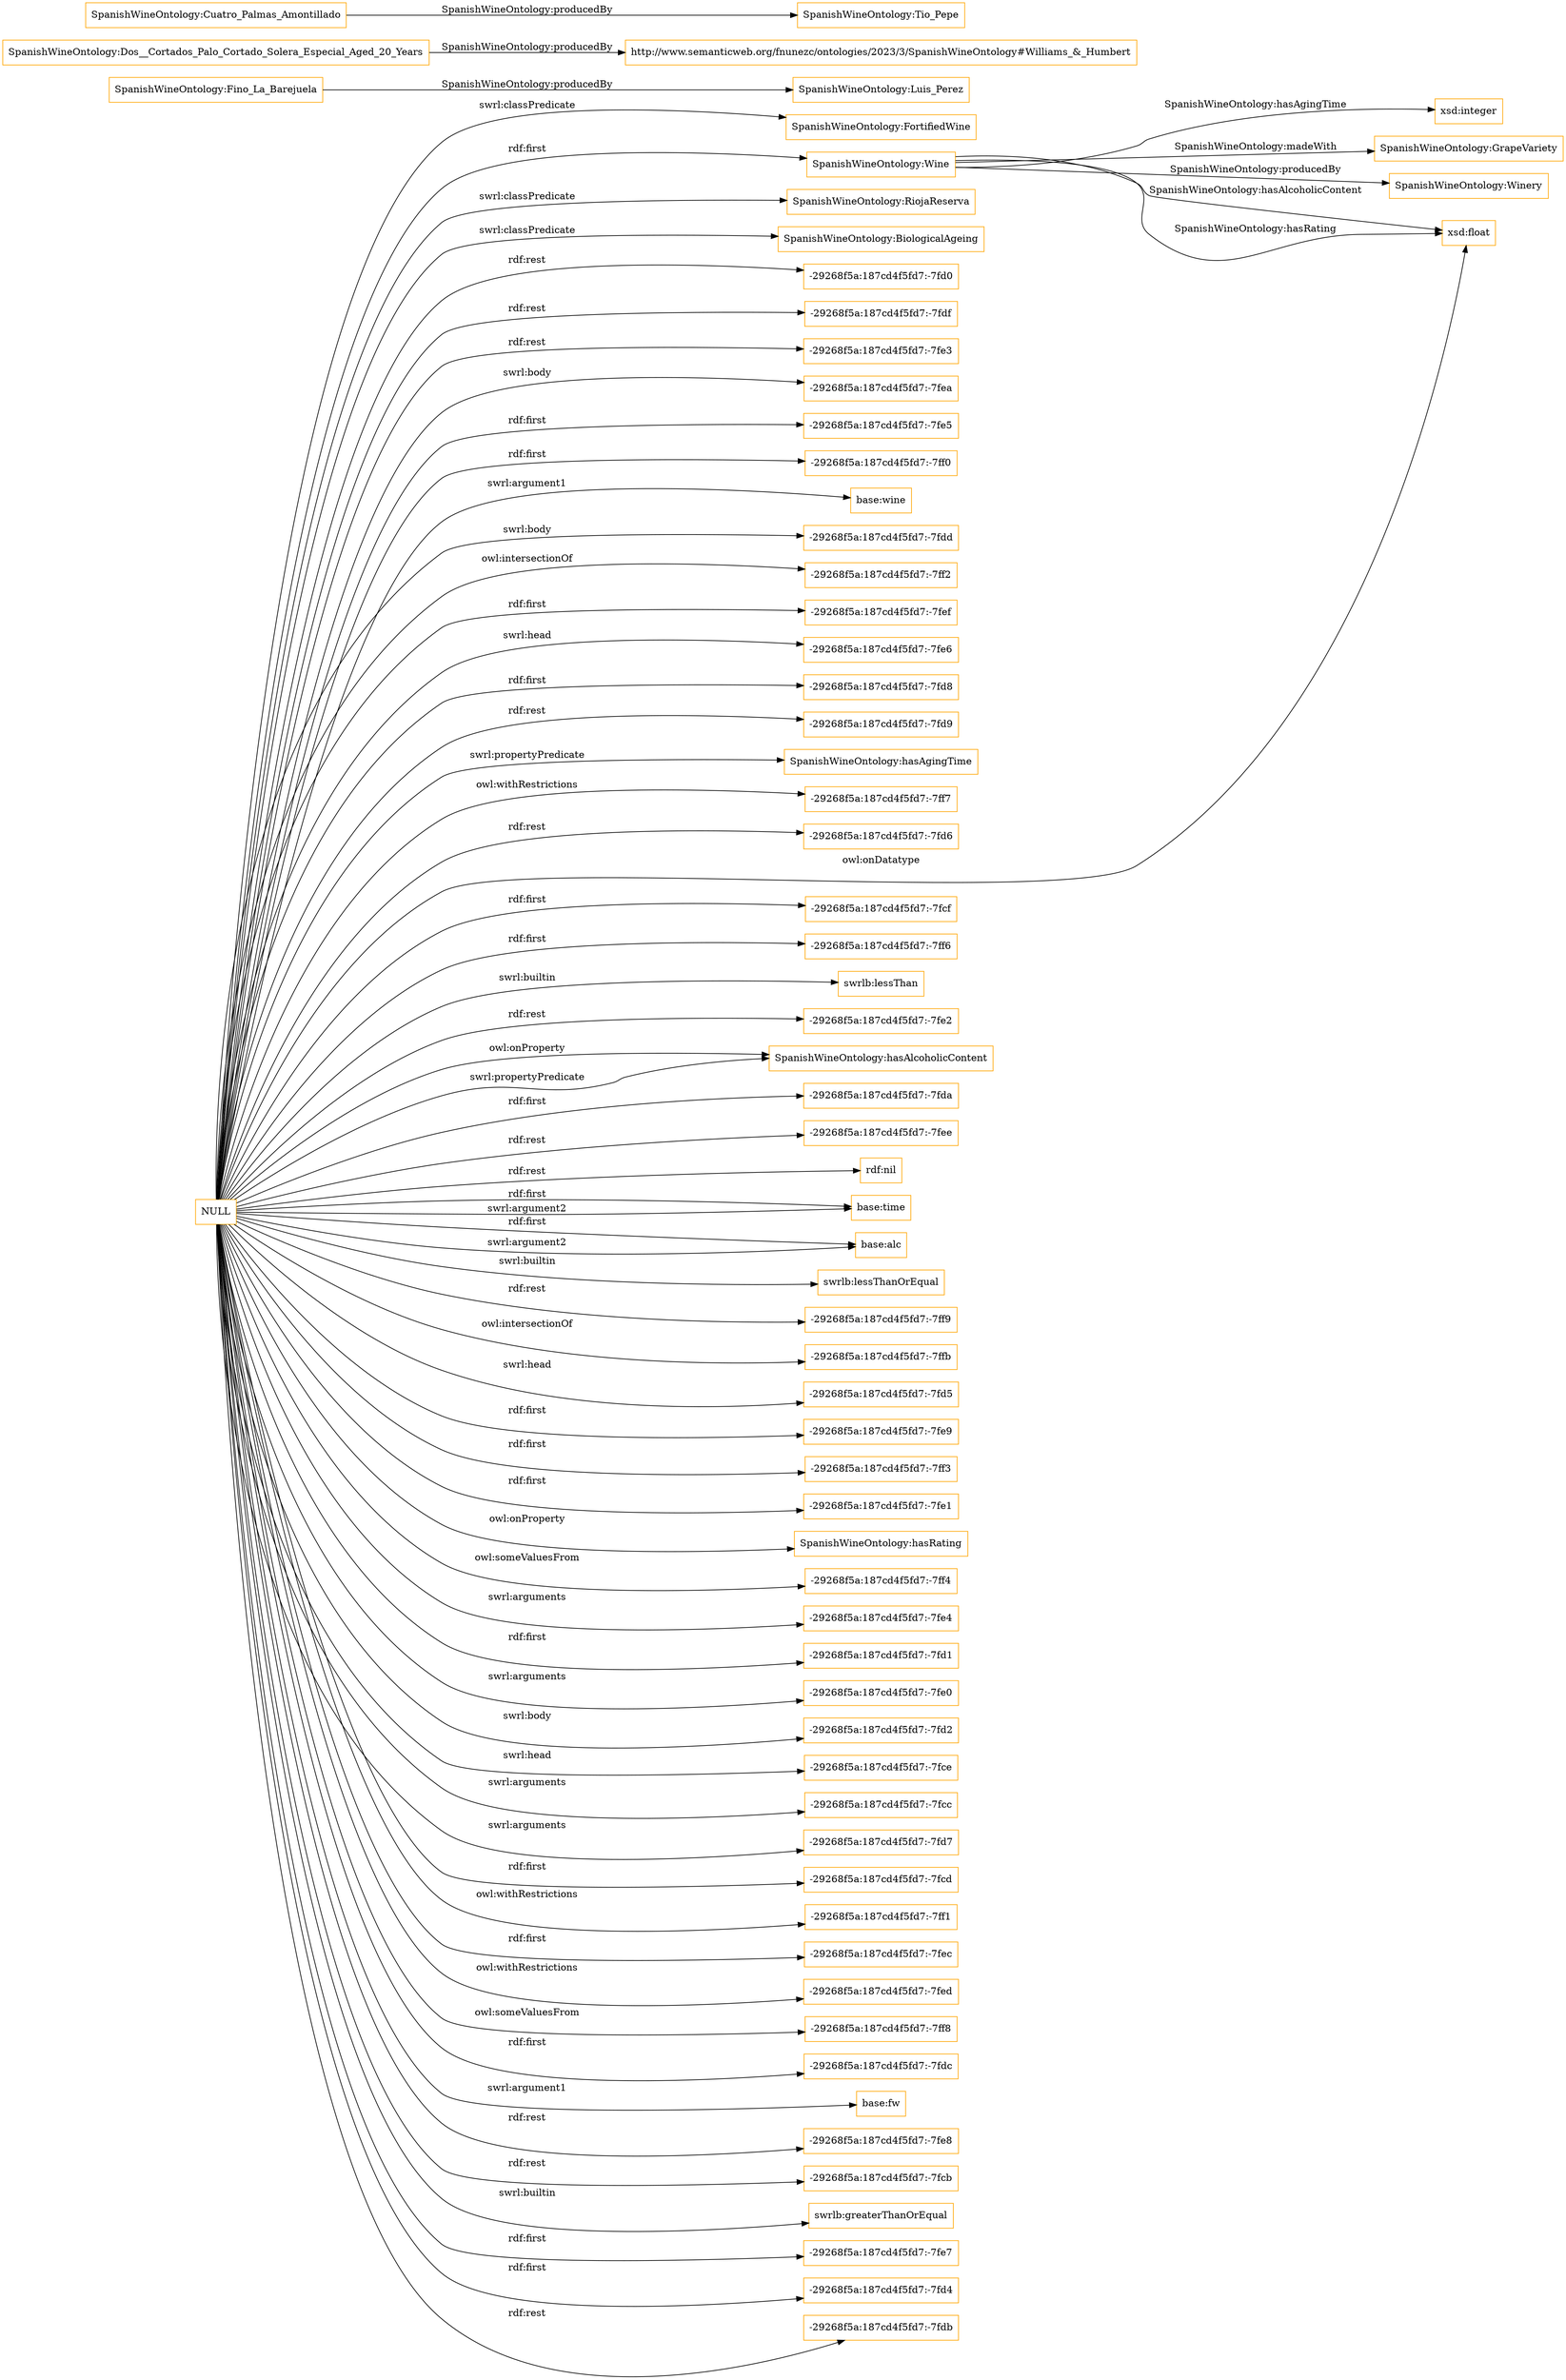 digraph ar2dtool_diagram { 
rankdir=LR;
size="1501"
node [shape = rectangle, color="orange"]; "SpanishWineOntology:GrapeVariety" "SpanishWineOntology:FortifiedWine" "SpanishWineOntology:Wine" "SpanishWineOntology:Winery" "SpanishWineOntology:RiojaReserva" "SpanishWineOntology:BiologicalAgeing" ; /*classes style*/
	"SpanishWineOntology:Fino_La_Barejuela" -> "SpanishWineOntology:Luis_Perez" [ label = "SpanishWineOntology:producedBy" ];
	"SpanishWineOntology:Dos__Cortados_Palo_Cortado_Solera_Especial_Aged_20_Years" -> "http://www.semanticweb.org/fnunezc/ontologies/2023/3/SpanishWineOntology#Williams_&_Humbert" [ label = "SpanishWineOntology:producedBy" ];
	"SpanishWineOntology:Cuatro_Palmas_Amontillado" -> "SpanishWineOntology:Tio_Pepe" [ label = "SpanishWineOntology:producedBy" ];
	"NULL" -> "SpanishWineOntology:Wine" [ label = "rdf:first" ];
	"NULL" -> "-29268f5a:187cd4f5fd7:-7fd0" [ label = "rdf:rest" ];
	"NULL" -> "-29268f5a:187cd4f5fd7:-7fdf" [ label = "rdf:rest" ];
	"NULL" -> "-29268f5a:187cd4f5fd7:-7fe3" [ label = "rdf:rest" ];
	"NULL" -> "SpanishWineOntology:FortifiedWine" [ label = "swrl:classPredicate" ];
	"NULL" -> "-29268f5a:187cd4f5fd7:-7fea" [ label = "swrl:body" ];
	"NULL" -> "-29268f5a:187cd4f5fd7:-7fe5" [ label = "rdf:first" ];
	"NULL" -> "-29268f5a:187cd4f5fd7:-7ff0" [ label = "rdf:first" ];
	"NULL" -> "base:wine" [ label = "swrl:argument1" ];
	"NULL" -> "-29268f5a:187cd4f5fd7:-7fdd" [ label = "swrl:body" ];
	"NULL" -> "-29268f5a:187cd4f5fd7:-7ff2" [ label = "owl:intersectionOf" ];
	"NULL" -> "-29268f5a:187cd4f5fd7:-7fef" [ label = "rdf:first" ];
	"NULL" -> "-29268f5a:187cd4f5fd7:-7fe6" [ label = "swrl:head" ];
	"NULL" -> "-29268f5a:187cd4f5fd7:-7fd8" [ label = "rdf:first" ];
	"NULL" -> "-29268f5a:187cd4f5fd7:-7fd9" [ label = "rdf:rest" ];
	"NULL" -> "SpanishWineOntology:hasAgingTime" [ label = "swrl:propertyPredicate" ];
	"NULL" -> "-29268f5a:187cd4f5fd7:-7ff7" [ label = "owl:withRestrictions" ];
	"NULL" -> "-29268f5a:187cd4f5fd7:-7fd6" [ label = "rdf:rest" ];
	"NULL" -> "xsd:float" [ label = "owl:onDatatype" ];
	"NULL" -> "-29268f5a:187cd4f5fd7:-7fcf" [ label = "rdf:first" ];
	"NULL" -> "-29268f5a:187cd4f5fd7:-7ff6" [ label = "rdf:first" ];
	"NULL" -> "swrlb:lessThan" [ label = "swrl:builtin" ];
	"NULL" -> "-29268f5a:187cd4f5fd7:-7fe2" [ label = "rdf:rest" ];
	"NULL" -> "SpanishWineOntology:hasAlcoholicContent" [ label = "owl:onProperty" ];
	"NULL" -> "-29268f5a:187cd4f5fd7:-7fda" [ label = "rdf:first" ];
	"NULL" -> "-29268f5a:187cd4f5fd7:-7fee" [ label = "rdf:rest" ];
	"NULL" -> "rdf:nil" [ label = "rdf:rest" ];
	"NULL" -> "base:time" [ label = "rdf:first" ];
	"NULL" -> "base:alc" [ label = "rdf:first" ];
	"NULL" -> "swrlb:lessThanOrEqual" [ label = "swrl:builtin" ];
	"NULL" -> "-29268f5a:187cd4f5fd7:-7ff9" [ label = "rdf:rest" ];
	"NULL" -> "SpanishWineOntology:RiojaReserva" [ label = "swrl:classPredicate" ];
	"NULL" -> "-29268f5a:187cd4f5fd7:-7ffb" [ label = "owl:intersectionOf" ];
	"NULL" -> "-29268f5a:187cd4f5fd7:-7fd5" [ label = "swrl:head" ];
	"NULL" -> "-29268f5a:187cd4f5fd7:-7fe9" [ label = "rdf:first" ];
	"NULL" -> "-29268f5a:187cd4f5fd7:-7ff3" [ label = "rdf:first" ];
	"NULL" -> "-29268f5a:187cd4f5fd7:-7fe1" [ label = "rdf:first" ];
	"NULL" -> "SpanishWineOntology:hasRating" [ label = "owl:onProperty" ];
	"NULL" -> "-29268f5a:187cd4f5fd7:-7ff4" [ label = "owl:someValuesFrom" ];
	"NULL" -> "-29268f5a:187cd4f5fd7:-7fe4" [ label = "swrl:arguments" ];
	"NULL" -> "-29268f5a:187cd4f5fd7:-7fd1" [ label = "rdf:first" ];
	"NULL" -> "-29268f5a:187cd4f5fd7:-7fe0" [ label = "swrl:arguments" ];
	"NULL" -> "-29268f5a:187cd4f5fd7:-7fd2" [ label = "swrl:body" ];
	"NULL" -> "-29268f5a:187cd4f5fd7:-7fce" [ label = "swrl:head" ];
	"NULL" -> "-29268f5a:187cd4f5fd7:-7fcc" [ label = "swrl:arguments" ];
	"NULL" -> "-29268f5a:187cd4f5fd7:-7fd7" [ label = "swrl:arguments" ];
	"NULL" -> "-29268f5a:187cd4f5fd7:-7fcd" [ label = "rdf:first" ];
	"NULL" -> "-29268f5a:187cd4f5fd7:-7ff1" [ label = "owl:withRestrictions" ];
	"NULL" -> "-29268f5a:187cd4f5fd7:-7fec" [ label = "rdf:first" ];
	"NULL" -> "base:alc" [ label = "swrl:argument2" ];
	"NULL" -> "-29268f5a:187cd4f5fd7:-7fed" [ label = "owl:withRestrictions" ];
	"NULL" -> "-29268f5a:187cd4f5fd7:-7ff8" [ label = "owl:someValuesFrom" ];
	"NULL" -> "SpanishWineOntology:hasAlcoholicContent" [ label = "swrl:propertyPredicate" ];
	"NULL" -> "-29268f5a:187cd4f5fd7:-7fdc" [ label = "rdf:first" ];
	"NULL" -> "base:fw" [ label = "swrl:argument1" ];
	"NULL" -> "-29268f5a:187cd4f5fd7:-7fe8" [ label = "rdf:rest" ];
	"NULL" -> "-29268f5a:187cd4f5fd7:-7fcb" [ label = "rdf:rest" ];
	"NULL" -> "swrlb:greaterThanOrEqual" [ label = "swrl:builtin" ];
	"NULL" -> "-29268f5a:187cd4f5fd7:-7fe7" [ label = "rdf:first" ];
	"NULL" -> "SpanishWineOntology:BiologicalAgeing" [ label = "swrl:classPredicate" ];
	"NULL" -> "-29268f5a:187cd4f5fd7:-7fd4" [ label = "rdf:first" ];
	"NULL" -> "base:time" [ label = "swrl:argument2" ];
	"NULL" -> "-29268f5a:187cd4f5fd7:-7fdb" [ label = "rdf:rest" ];
	"SpanishWineOntology:Wine" -> "xsd:float" [ label = "SpanishWineOntology:hasAlcoholicContent" ];
	"SpanishWineOntology:Wine" -> "xsd:integer" [ label = "SpanishWineOntology:hasAgingTime" ];
	"SpanishWineOntology:Wine" -> "SpanishWineOntology:GrapeVariety" [ label = "SpanishWineOntology:madeWith" ];
	"SpanishWineOntology:Wine" -> "SpanishWineOntology:Winery" [ label = "SpanishWineOntology:producedBy" ];
	"SpanishWineOntology:Wine" -> "xsd:float" [ label = "SpanishWineOntology:hasRating" ];

}
